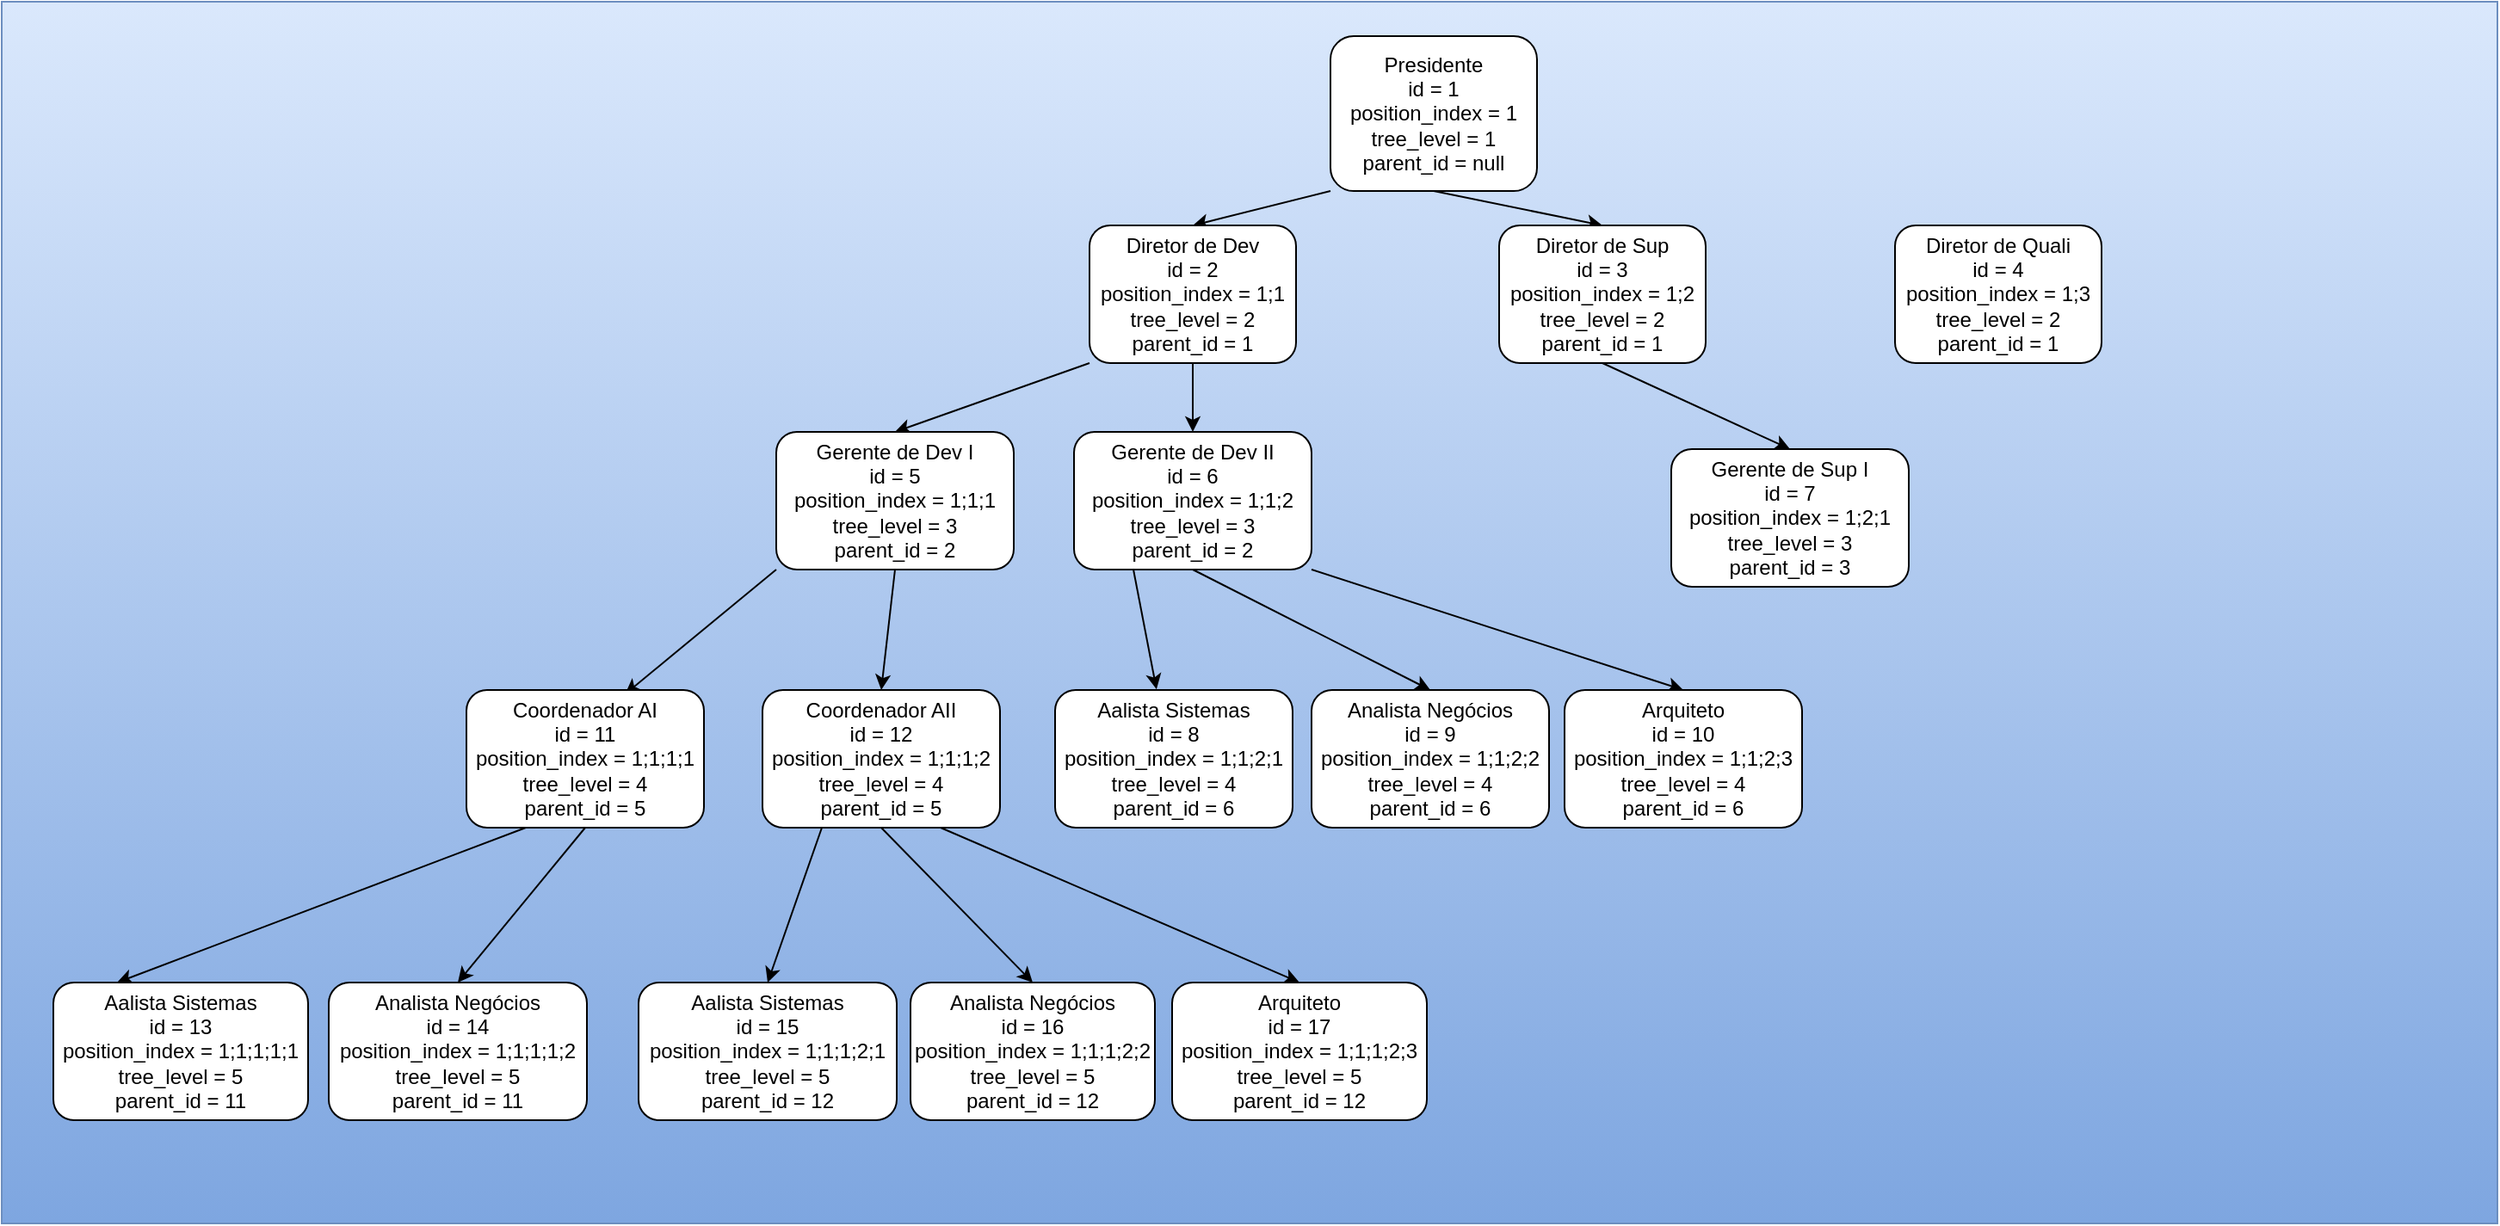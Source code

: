 <mxfile>
    <diagram id="Q9Vk_hEiLOmv4F7OT1rd" name="Page-1">
        <mxGraphModel dx="1379" dy="350" grid="1" gridSize="10" guides="1" tooltips="1" connect="1" arrows="1" fold="1" page="1" pageScale="1" pageWidth="827" pageHeight="1169" math="0" shadow="0">
            <root>
                <mxCell id="0"/>
                <mxCell id="1" parent="0"/>
                <mxCell id="25" value="" style="whiteSpace=wrap;html=1;fillColor=#dae8fc;gradientColor=#7ea6e0;strokeColor=#6c8ebf;" parent="1" vertex="1">
                    <mxGeometry x="-420" y="10" width="1450" height="710" as="geometry"/>
                </mxCell>
                <mxCell id="9" style="html=1;exitX=0;exitY=1;exitDx=0;exitDy=0;entryX=0.5;entryY=0;entryDx=0;entryDy=0;" parent="1" source="5" target="6" edge="1">
                    <mxGeometry relative="1" as="geometry"/>
                </mxCell>
                <mxCell id="10" style="html=1;exitX=0.5;exitY=1;exitDx=0;exitDy=0;entryX=0.5;entryY=0;entryDx=0;entryDy=0;" parent="1" source="5" target="7" edge="1">
                    <mxGeometry relative="1" as="geometry"/>
                </mxCell>
                <mxCell id="5" value="Presidente&lt;br&gt;id = 1&lt;br&gt;position_index = 1&lt;br&gt;tree_level = 1&lt;br&gt;parent_id = null" style="rounded=1;whiteSpace=wrap;html=1;" parent="1" vertex="1">
                    <mxGeometry x="352" y="30" width="120" height="90" as="geometry"/>
                </mxCell>
                <mxCell id="14" style="html=1;exitX=0;exitY=1;exitDx=0;exitDy=0;entryX=0.5;entryY=0;entryDx=0;entryDy=0;" parent="1" source="6" target="12" edge="1">
                    <mxGeometry relative="1" as="geometry"/>
                </mxCell>
                <mxCell id="15" style="edgeStyle=none;html=1;exitX=0.5;exitY=1;exitDx=0;exitDy=0;entryX=0.5;entryY=0;entryDx=0;entryDy=0;" parent="1" source="6" target="13" edge="1">
                    <mxGeometry relative="1" as="geometry"/>
                </mxCell>
                <mxCell id="6" value="Diretor de Dev&lt;br&gt;id = 2&lt;br&gt;position_index = 1;1&lt;br&gt;tree_level = 2&lt;br&gt;parent_id = 1" style="rounded=1;whiteSpace=wrap;html=1;" parent="1" vertex="1">
                    <mxGeometry x="212" y="140" width="120" height="80" as="geometry"/>
                </mxCell>
                <mxCell id="18" style="edgeStyle=none;html=1;exitX=0.5;exitY=1;exitDx=0;exitDy=0;entryX=0.5;entryY=0;entryDx=0;entryDy=0;" parent="1" source="7" target="16" edge="1">
                    <mxGeometry relative="1" as="geometry"/>
                </mxCell>
                <mxCell id="7" value="Diretor de Sup&lt;br&gt;id = 3&lt;br&gt;position_index = 1;2&lt;br&gt;tree_level = 2&lt;br&gt;parent_id = 1&lt;span style=&quot;color: rgba(0 , 0 , 0 , 0) ; font-family: monospace ; font-size: 0px&quot;&gt;%3CmxGraphModel%3E%3Croot%3E%3CmxCell%20id%3D%220%22%2F%3E%3CmxCell%20id%3D%221%22%20parent%3D%220%22%2F%3E%3CmxCell%20id%3D%222%22%20value%3D%22Diretor%20de%20Dev%26lt%3Bbr%26gt%3Bid%20%3D%202%26lt%3Bbr%26gt%3Bposition_index%20%3D%201%3B1%26lt%3Bbr%26gt%3Bparent_id%20%3D%201%22%20style%3D%22rounded%3D1%3BwhiteSpace%3Dwrap%3Bhtml%3D1%3B%22%20vertex%3D%221%22%20parent%3D%221%22%3E%3CmxGeometry%20x%3D%2270%22%20y%3D%22160%22%20width%3D%22120%22%20height%3D%2260%22%20as%3D%22geometry%22%2F%3E%3C%2FmxCell%3E%3C%2Froot%3E%3C%2FmxGraphModel%3E&lt;/span&gt;" style="rounded=1;whiteSpace=wrap;html=1;" parent="1" vertex="1">
                    <mxGeometry x="450" y="140" width="120" height="80" as="geometry"/>
                </mxCell>
                <mxCell id="8" value="Diretor de Quali&lt;br&gt;id = 4&lt;br&gt;position_index = 1;3&lt;br&gt;tree_level = 2&lt;br&gt;parent_id = 1&lt;span style=&quot;color: rgba(0 , 0 , 0 , 0) ; font-family: monospace ; font-size: 0px&quot;&gt;%3CmxGraphModel%3E%3Croot%3E%3CmxCell%20id%3D%220%22%2F%3E%3CmxCell%20id%3D%221%22%20parent%3D%220%22%2F%3E%3CmxCell%20id%3D%222%22%20value%3D%22Diretor%20de%20Dev%26lt%3Bbr%26gt%3Bid%20%3D%202%26lt%3Bbr%26gt%3Bposition_index%20%3D%201%3B1%26lt%3Bbr%26gt%3Bparent_id%20%3D%201%22%20style%3D%22rounded%3D1%3BwhiteSpace%3Dwrap%3Bhtml%3D1%3B%22%20vertex%3D%221%22%20parent%3D%221%22%3E%3CmxGeometry%20x%3D%2270%22%20y%3D%22160%22%20width%3D%22120%22%20height%3D%2260%22%20as%3D%22geometry%22%2F%3E%3C%2FmxCell%3E%3C%2Froot%3E%3C%2FmxGraphModel%3E&lt;/span&gt;" style="rounded=1;whiteSpace=wrap;html=1;" parent="1" vertex="1">
                    <mxGeometry x="680" y="140" width="120" height="80" as="geometry"/>
                </mxCell>
                <mxCell id="36" style="edgeStyle=none;html=1;exitX=0;exitY=1;exitDx=0;exitDy=0;entryX=0.668;entryY=0.03;entryDx=0;entryDy=0;entryPerimeter=0;" edge="1" parent="1" source="12" target="32">
                    <mxGeometry relative="1" as="geometry"/>
                </mxCell>
                <mxCell id="12" value="Gerente de Dev I&lt;br&gt;id = 5&lt;br&gt;position_index = 1;1;1&lt;br&gt;tree_level = 3&lt;br&gt;parent_id = 2" style="rounded=1;whiteSpace=wrap;html=1;" parent="1" vertex="1">
                    <mxGeometry x="30" y="260" width="138" height="80" as="geometry"/>
                </mxCell>
                <mxCell id="22" style="edgeStyle=none;html=1;exitX=0.25;exitY=1;exitDx=0;exitDy=0;entryX=0.427;entryY=-0.005;entryDx=0;entryDy=0;entryPerimeter=0;" parent="1" source="13" target="19" edge="1">
                    <mxGeometry relative="1" as="geometry"/>
                </mxCell>
                <mxCell id="23" style="edgeStyle=none;html=1;exitX=0.5;exitY=1;exitDx=0;exitDy=0;entryX=0.5;entryY=0;entryDx=0;entryDy=0;" parent="1" source="13" target="20" edge="1">
                    <mxGeometry relative="1" as="geometry"/>
                </mxCell>
                <mxCell id="24" style="edgeStyle=none;html=1;exitX=1;exitY=1;exitDx=0;exitDy=0;entryX=0.5;entryY=0;entryDx=0;entryDy=0;" parent="1" source="13" target="21" edge="1">
                    <mxGeometry relative="1" as="geometry"/>
                </mxCell>
                <mxCell id="13" value="Gerente de Dev II&lt;br&gt;id = 6&lt;br&gt;position_index = 1;1;2&lt;br&gt;tree_level = 3&lt;br&gt;parent_id = 2" style="rounded=1;whiteSpace=wrap;html=1;" parent="1" vertex="1">
                    <mxGeometry x="203" y="260" width="138" height="80" as="geometry"/>
                </mxCell>
                <mxCell id="16" value="Gerente de Sup I&lt;br&gt;id = 7&lt;br&gt;position_index = 1;2;1&lt;br&gt;tree_level = 3&lt;br&gt;parent_id = 3" style="rounded=1;whiteSpace=wrap;html=1;" parent="1" vertex="1">
                    <mxGeometry x="550" y="270" width="138" height="80" as="geometry"/>
                </mxCell>
                <mxCell id="19" value="Aalista Sistemas&lt;br&gt;id = 8&lt;br&gt;position_index = 1;1;2;1&lt;br&gt;tree_level = 4&lt;br&gt;parent_id = 6" style="rounded=1;whiteSpace=wrap;html=1;" parent="1" vertex="1">
                    <mxGeometry x="192" y="410" width="138" height="80" as="geometry"/>
                </mxCell>
                <mxCell id="20" value="Analista Negócios&lt;br&gt;id = 9&lt;br&gt;position_index = 1;1;2;2&lt;br&gt;tree_level = 4&lt;br&gt;parent_id = 6" style="rounded=1;whiteSpace=wrap;html=1;" parent="1" vertex="1">
                    <mxGeometry x="341" y="410" width="138" height="80" as="geometry"/>
                </mxCell>
                <mxCell id="21" value="Arquiteto&lt;br&gt;id = 10&lt;br&gt;position_index = 1;1;2;3&lt;br&gt;tree_level = 4&lt;br&gt;parent_id = 6" style="rounded=1;whiteSpace=wrap;html=1;" parent="1" vertex="1">
                    <mxGeometry x="488" y="410" width="138" height="80" as="geometry"/>
                </mxCell>
                <mxCell id="42" style="edgeStyle=none;html=1;exitX=0.25;exitY=1;exitDx=0;exitDy=0;entryX=0.25;entryY=0;entryDx=0;entryDy=0;" edge="1" parent="1" source="32" target="40">
                    <mxGeometry relative="1" as="geometry"/>
                </mxCell>
                <mxCell id="43" style="edgeStyle=none;html=1;exitX=0.5;exitY=1;exitDx=0;exitDy=0;entryX=0.5;entryY=0;entryDx=0;entryDy=0;" edge="1" parent="1" source="32" target="41">
                    <mxGeometry relative="1" as="geometry"/>
                </mxCell>
                <mxCell id="32" value="Coordenador AI&lt;br&gt;id = 11&lt;br&gt;position_index = 1;1;1;1&lt;br&gt;tree_level = 4&lt;br&gt;parent_id = 5" style="rounded=1;whiteSpace=wrap;html=1;" vertex="1" parent="1">
                    <mxGeometry x="-150" y="410" width="138" height="80" as="geometry"/>
                </mxCell>
                <mxCell id="44" style="edgeStyle=none;html=1;exitX=0.25;exitY=1;exitDx=0;exitDy=0;entryX=0.5;entryY=0;entryDx=0;entryDy=0;" edge="1" parent="1" source="33" target="37">
                    <mxGeometry relative="1" as="geometry"/>
                </mxCell>
                <mxCell id="45" style="edgeStyle=none;html=1;exitX=0.5;exitY=1;exitDx=0;exitDy=0;entryX=0.5;entryY=0;entryDx=0;entryDy=0;" edge="1" parent="1" source="33" target="38">
                    <mxGeometry relative="1" as="geometry"/>
                </mxCell>
                <mxCell id="46" style="edgeStyle=none;html=1;exitX=0.75;exitY=1;exitDx=0;exitDy=0;entryX=0.5;entryY=0;entryDx=0;entryDy=0;" edge="1" parent="1" source="33" target="39">
                    <mxGeometry relative="1" as="geometry"/>
                </mxCell>
                <mxCell id="33" value="Coordenador AII&lt;br&gt;id = 12&lt;br&gt;position_index = 1;1;1;2&lt;br&gt;tree_level = 4&lt;br&gt;parent_id = 5" style="rounded=1;whiteSpace=wrap;html=1;" vertex="1" parent="1">
                    <mxGeometry x="22" y="410" width="138" height="80" as="geometry"/>
                </mxCell>
                <mxCell id="35" value="" style="endArrow=classic;html=1;exitX=0.5;exitY=1;exitDx=0;exitDy=0;entryX=0.5;entryY=0;entryDx=0;entryDy=0;" edge="1" parent="1" source="12" target="33">
                    <mxGeometry width="50" height="50" relative="1" as="geometry">
                        <mxPoint x="140" y="390" as="sourcePoint"/>
                        <mxPoint x="190" y="340" as="targetPoint"/>
                    </mxGeometry>
                </mxCell>
                <mxCell id="37" value="Aalista Sistemas&lt;br&gt;id = 15&lt;br&gt;position_index = 1;1;1;2;1&lt;br&gt;tree_level = 5&lt;br&gt;parent_id = 12" style="rounded=1;whiteSpace=wrap;html=1;" vertex="1" parent="1">
                    <mxGeometry x="-50" y="580" width="150" height="80" as="geometry"/>
                </mxCell>
                <mxCell id="38" value="Analista Negócios&lt;br&gt;id = 16&lt;br&gt;position_index = 1;1;1;2;2&lt;br&gt;tree_level = 5&lt;br&gt;parent_id = 12" style="rounded=1;whiteSpace=wrap;html=1;" vertex="1" parent="1">
                    <mxGeometry x="108" y="580" width="142" height="80" as="geometry"/>
                </mxCell>
                <mxCell id="39" value="Arquiteto&lt;br&gt;id = 17&lt;br&gt;position_index = 1;1;1;2;3&lt;br&gt;tree_level = 5&lt;br&gt;parent_id = 12" style="rounded=1;whiteSpace=wrap;html=1;" vertex="1" parent="1">
                    <mxGeometry x="260" y="580" width="148" height="80" as="geometry"/>
                </mxCell>
                <mxCell id="40" value="Aalista Sistemas&lt;br&gt;id = 13&lt;br&gt;position_index = 1;1;1;1;1&lt;br&gt;tree_level = 5&lt;br&gt;parent_id = 11" style="rounded=1;whiteSpace=wrap;html=1;" vertex="1" parent="1">
                    <mxGeometry x="-390" y="580" width="148" height="80" as="geometry"/>
                </mxCell>
                <mxCell id="41" value="Analista Negócios&lt;br&gt;id = 14&lt;br&gt;position_index = 1;1;1;1;2&lt;br&gt;tree_level = 5&lt;br&gt;parent_id = 11" style="rounded=1;whiteSpace=wrap;html=1;" vertex="1" parent="1">
                    <mxGeometry x="-230" y="580" width="150" height="80" as="geometry"/>
                </mxCell>
            </root>
        </mxGraphModel>
    </diagram>
</mxfile>